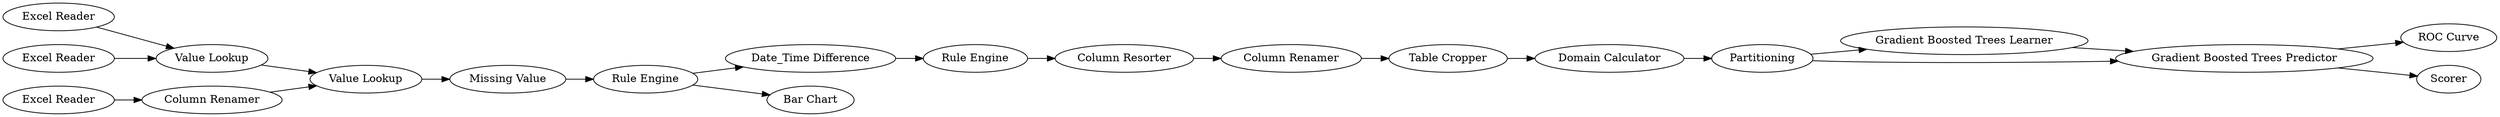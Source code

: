 digraph {
	7 -> 8
	8 -> 9
	13 -> 14
	21 -> 17
	12 -> 13
	18 -> 19
	14 -> 15
	17 -> 18
	5 -> 7
	16 -> 21
	19 -> 25
	15 -> 16
	9 -> 11
	19 -> 22
	9 -> 12
	6 -> 7
	3 -> 6
	17 -> 19
	2 -> 5
	1 -> 5
	7 [label="Value Lookup"]
	9 [label="Rule Engine"]
	21 [label="Domain Calculator"]
	18 [label="Gradient Boosted Trees Learner"]
	8 [label="Missing Value"]
	17 [label=Partitioning]
	3 [label="Excel Reader"]
	19 [label="Gradient Boosted Trees Predictor"]
	6 [label="Column Renamer"]
	15 [label="Column Renamer"]
	25 [label="ROC Curve"]
	12 [label="Date_Time Difference"]
	16 [label="Table Cropper"]
	1 [label="Excel Reader"]
	22 [label=Scorer]
	11 [label="Bar Chart"]
	14 [label="Column Resorter"]
	5 [label="Value Lookup"]
	13 [label="Rule Engine"]
	2 [label="Excel Reader"]
	rankdir=LR
}

